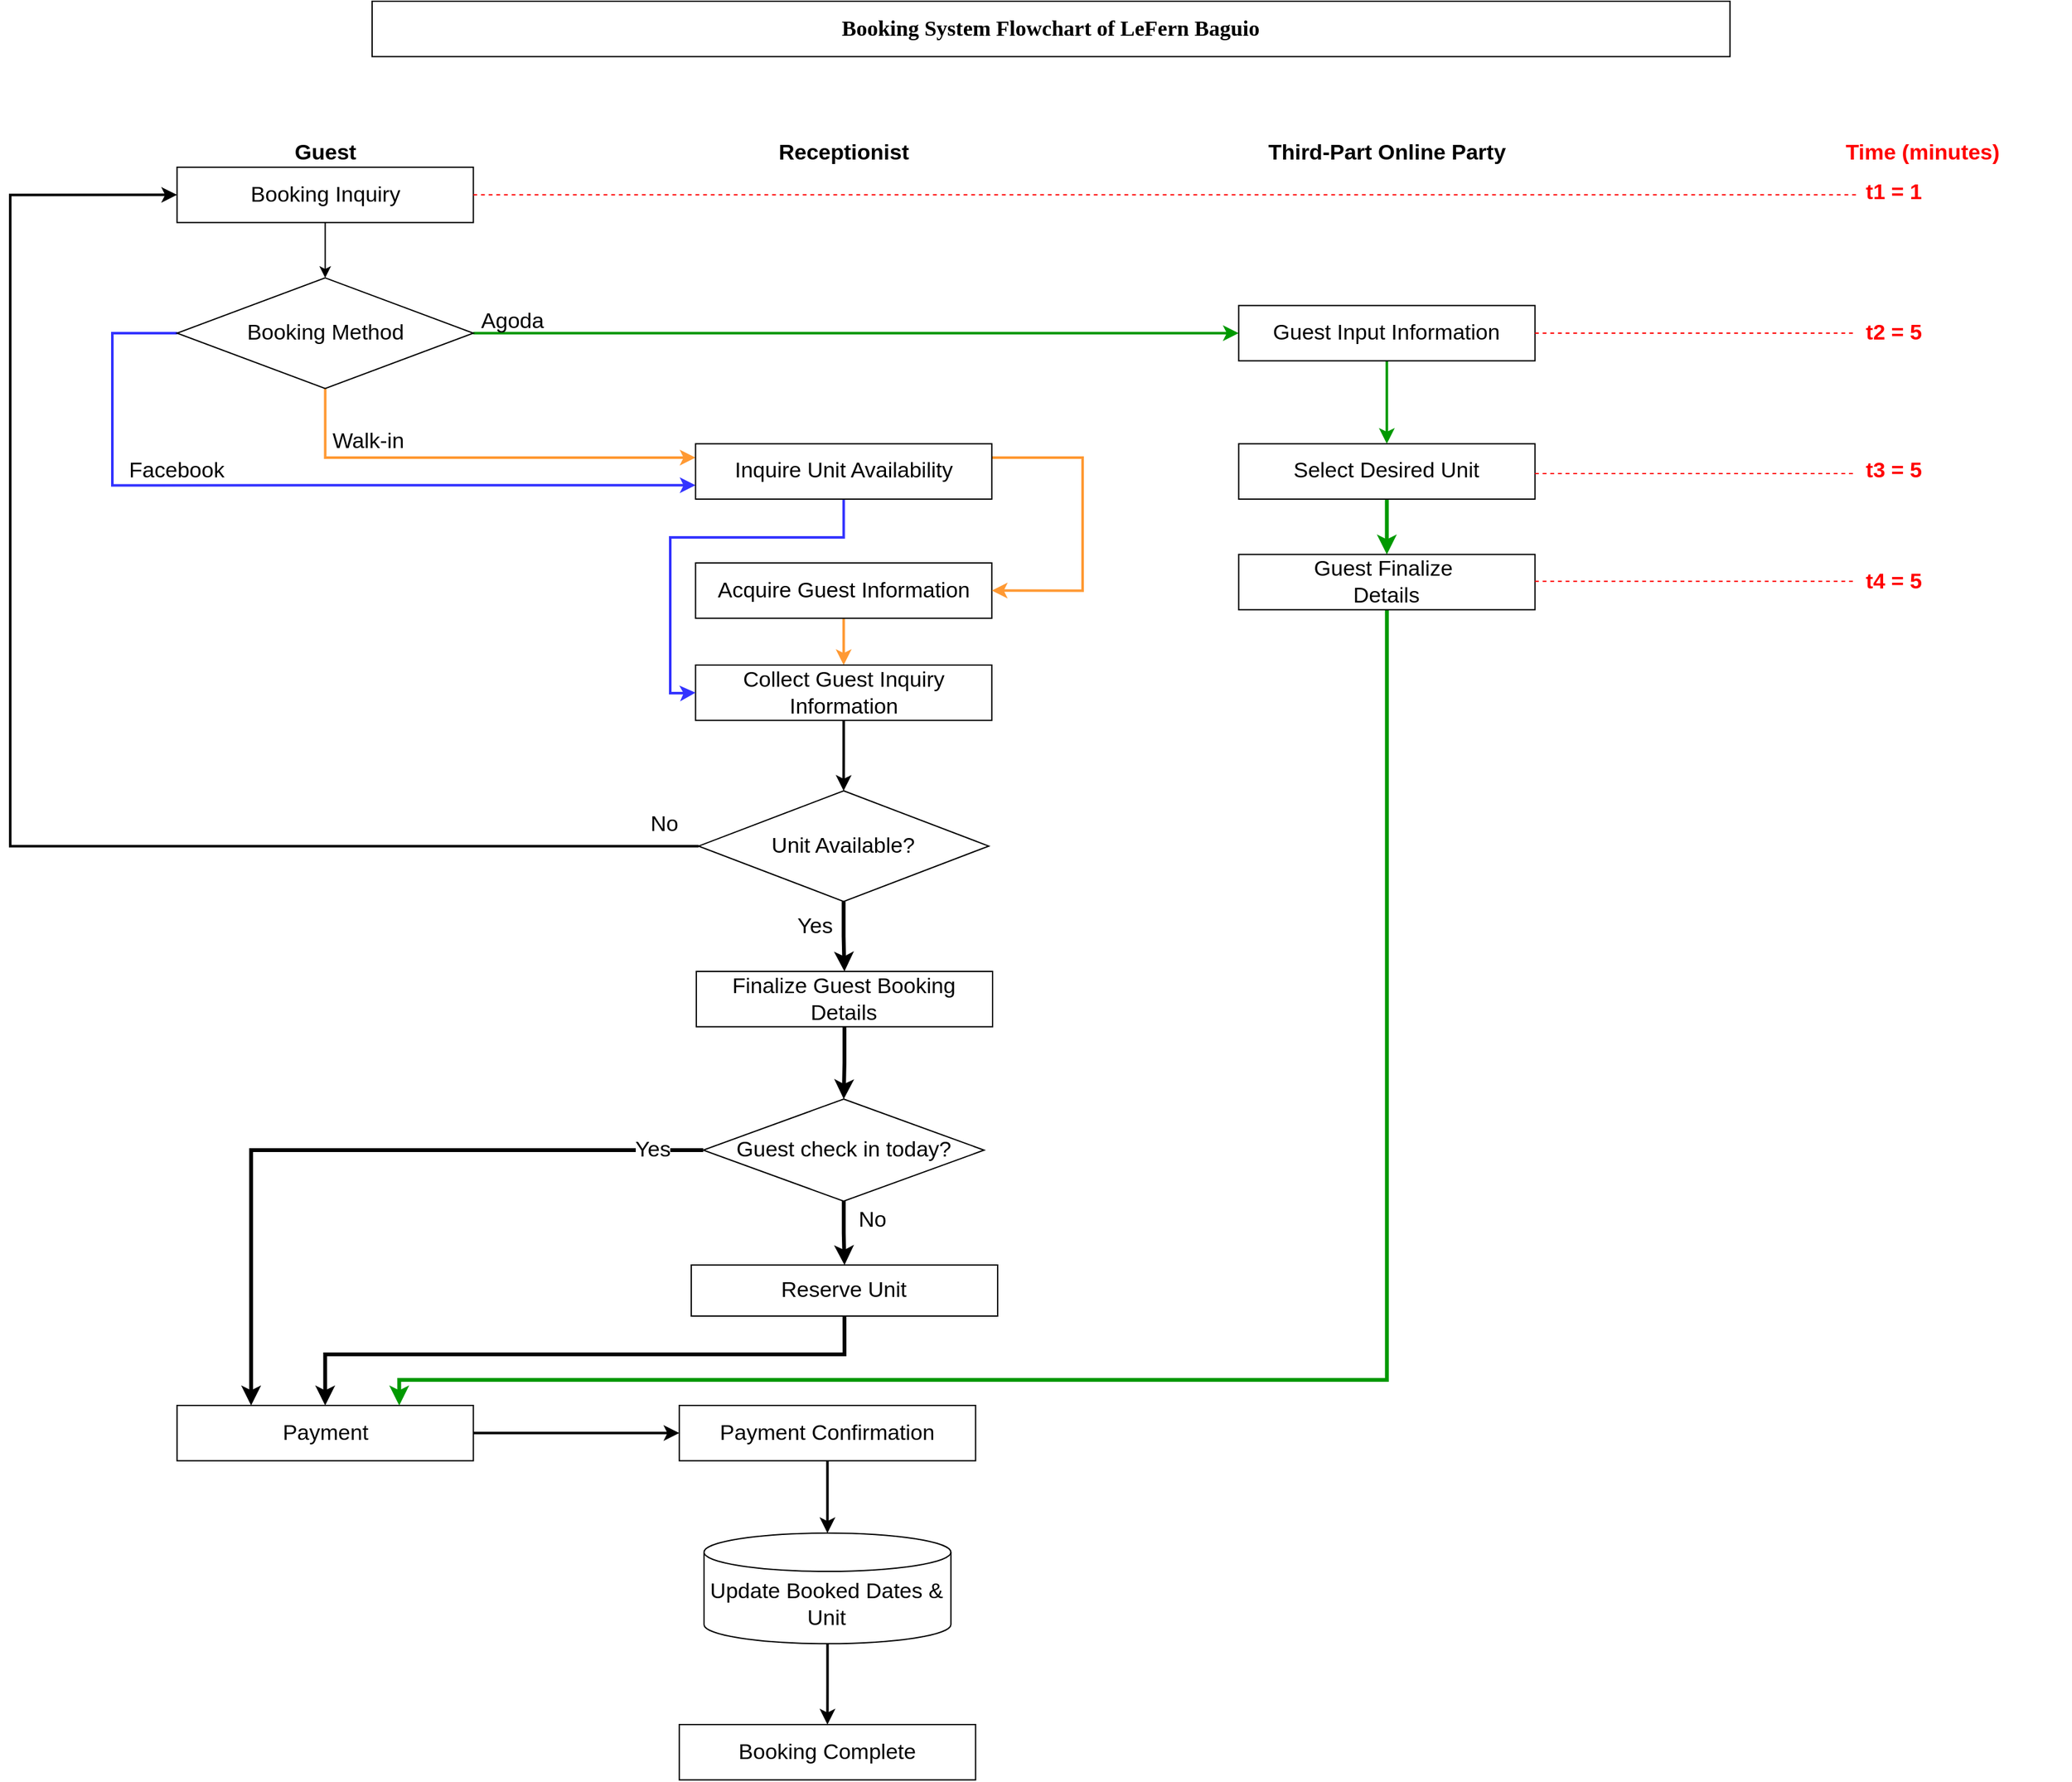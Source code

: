 <mxfile version="28.0.6">
  <diagram name="Page-1" id="Jzcs6xe4tkx_1wj60qTc">
    <mxGraphModel dx="1243" dy="1946" grid="1" gridSize="10" guides="1" tooltips="1" connect="1" arrows="1" fold="1" page="1" pageScale="1" pageWidth="827" pageHeight="1169" math="0" shadow="0">
      <root>
        <mxCell id="0" />
        <mxCell id="1" parent="0" />
        <mxCell id="JCvha5B-mu45JHcWkv43-71" value="" style="edgeStyle=orthogonalEdgeStyle;rounded=0;orthogonalLoop=1;jettySize=auto;html=1;fontSize=17;strokeWidth=2;" parent="1" source="JCvha5B-mu45JHcWkv43-67" target="JCvha5B-mu45JHcWkv43-70" edge="1">
          <mxGeometry relative="1" as="geometry" />
        </mxCell>
        <mxCell id="JCvha5B-mu45JHcWkv43-67" value="Payment" style="whiteSpace=wrap;html=1;fontSize=17;container=0;" parent="1" vertex="1">
          <mxGeometry x="170.695" y="-60" width="232.069" height="43.333" as="geometry" />
        </mxCell>
        <mxCell id="JCvha5B-mu45JHcWkv43-70" value="Payment Confirmation" style="whiteSpace=wrap;html=1;fontSize=17;container=0;" parent="1" vertex="1">
          <mxGeometry x="564.115" y="-60" width="232.069" height="43.333" as="geometry" />
        </mxCell>
        <mxCell id="JCvha5B-mu45JHcWkv43-75" value="" style="edgeStyle=orthogonalEdgeStyle;rounded=0;orthogonalLoop=1;jettySize=auto;html=1;fontSize=17;strokeWidth=2;" parent="1" source="JCvha5B-mu45JHcWkv43-72" target="JCvha5B-mu45JHcWkv43-74" edge="1">
          <mxGeometry relative="1" as="geometry" />
        </mxCell>
        <mxCell id="JCvha5B-mu45JHcWkv43-72" value="Update Booked Dates &amp;amp; Unit" style="shape=cylinder3;whiteSpace=wrap;html=1;boundedLbl=1;backgroundOutline=1;size=15;fontSize=17;container=0;" parent="1" vertex="1">
          <mxGeometry x="583.454" y="39.997" width="193.39" height="86.667" as="geometry" />
        </mxCell>
        <mxCell id="JCvha5B-mu45JHcWkv43-73" value="" style="edgeStyle=none;orthogonalLoop=1;jettySize=auto;html=1;rounded=0;entryX=0.5;entryY=0;entryDx=0;entryDy=0;entryPerimeter=0;exitX=0.5;exitY=1;exitDx=0;exitDy=0;fontSize=17;strokeWidth=2;" parent="1" source="JCvha5B-mu45JHcWkv43-70" target="JCvha5B-mu45JHcWkv43-72" edge="1">
          <mxGeometry width="80" relative="1" as="geometry">
            <mxPoint x="892.879" y="-32.5" as="sourcePoint" />
            <mxPoint x="1047.591" y="-32.5" as="targetPoint" />
            <Array as="points" />
          </mxGeometry>
        </mxCell>
        <mxCell id="JCvha5B-mu45JHcWkv43-74" value="Booking Complete" style="whiteSpace=wrap;html=1;fontSize=17;container=0;" parent="1" vertex="1">
          <mxGeometry x="564.112" y="189.997" width="232.069" height="43.333" as="geometry" />
        </mxCell>
        <mxCell id="JCvha5B-mu45JHcWkv43-3" value="&lt;b style=&quot;font-family: &amp;quot;Times New Roman&amp;quot;; text-wrap-mode: nowrap;&quot;&gt;&lt;font&gt;Booking System Flowchart of LeFern Baguio&lt;/font&gt;&lt;/b&gt;" style="whiteSpace=wrap;html=1;fontSize=17;container=0;" parent="1" vertex="1">
          <mxGeometry x="323.474" y="-1160" width="1063.647" height="43.333" as="geometry" />
        </mxCell>
        <mxCell id="JCvha5B-mu45JHcWkv43-6" value="&lt;b&gt;Guest&lt;/b&gt;" style="whiteSpace=wrap;html=1;strokeColor=none;fillColor=none;fontSize=17;container=0;" parent="1" vertex="1">
          <mxGeometry x="170.695" y="-1051.667" width="232.069" height="21.667" as="geometry" />
        </mxCell>
        <mxCell id="JCvha5B-mu45JHcWkv43-7" value="&lt;b&gt;&lt;font style=&quot;color: light-dark(rgb(255, 0, 0), rgb(237, 237, 237));&quot;&gt;Time (minutes)&lt;/font&gt;&lt;/b&gt;" style="whiteSpace=wrap;html=1;strokeColor=none;fillColor=none;fontSize=17;container=0;" parent="1" vertex="1">
          <mxGeometry x="1421.931" y="-1051.667" width="232.069" height="21.667" as="geometry" />
        </mxCell>
        <mxCell id="JCvha5B-mu45JHcWkv43-8" value="&lt;b&gt;Receptionist&lt;/b&gt;" style="whiteSpace=wrap;html=1;strokeColor=none;fillColor=none;fontSize=17;container=0;" parent="1" vertex="1">
          <mxGeometry x="576.815" y="-1051.667" width="232.069" height="21.667" as="geometry" />
        </mxCell>
        <mxCell id="JCvha5B-mu45JHcWkv43-9" value="&lt;b&gt;Third-Part Online Party&lt;/b&gt;" style="whiteSpace=wrap;html=1;strokeColor=none;fillColor=none;fontSize=17;container=0;" parent="1" vertex="1">
          <mxGeometry x="982.935" y="-1051.667" width="270.747" height="21.667" as="geometry" />
        </mxCell>
        <mxCell id="JCvha5B-mu45JHcWkv43-15" value="" style="edgeStyle=orthogonalEdgeStyle;rounded=0;orthogonalLoop=1;jettySize=auto;html=1;fontSize=17;" parent="1" source="JCvha5B-mu45JHcWkv43-11" target="JCvha5B-mu45JHcWkv43-14" edge="1">
          <mxGeometry relative="1" as="geometry" />
        </mxCell>
        <mxCell id="JCvha5B-mu45JHcWkv43-11" value="Booking Inquiry" style="whiteSpace=wrap;html=1;fontSize=17;container=0;" parent="1" vertex="1">
          <mxGeometry x="170.695" y="-1030" width="232.069" height="43.333" as="geometry" />
        </mxCell>
        <mxCell id="JCvha5B-mu45JHcWkv43-17" value="" style="edgeStyle=orthogonalEdgeStyle;rounded=0;orthogonalLoop=1;jettySize=auto;html=1;fontSize=17;strokeColor=#009900;strokeWidth=2;" parent="1" source="JCvha5B-mu45JHcWkv43-14" target="JCvha5B-mu45JHcWkv43-16" edge="1">
          <mxGeometry relative="1" as="geometry" />
        </mxCell>
        <mxCell id="qPNzb-0w08D9c8R-QPfm-84" style="edgeStyle=orthogonalEdgeStyle;rounded=0;orthogonalLoop=1;jettySize=auto;html=1;entryX=0;entryY=0.75;entryDx=0;entryDy=0;strokeColor=#3333FF;strokeWidth=2;" edge="1" parent="1" source="JCvha5B-mu45JHcWkv43-14" target="JCvha5B-mu45JHcWkv43-33">
          <mxGeometry relative="1" as="geometry">
            <Array as="points">
              <mxPoint x="120" y="-900" />
              <mxPoint x="120" y="-781" />
            </Array>
          </mxGeometry>
        </mxCell>
        <mxCell id="qPNzb-0w08D9c8R-QPfm-85" style="edgeStyle=orthogonalEdgeStyle;rounded=0;orthogonalLoop=1;jettySize=auto;html=1;entryX=0;entryY=0.25;entryDx=0;entryDy=0;strokeColor=light-dark(#FF9933,#EDEDED);strokeWidth=2;" edge="1" parent="1" source="JCvha5B-mu45JHcWkv43-14" target="JCvha5B-mu45JHcWkv43-33">
          <mxGeometry relative="1" as="geometry">
            <Array as="points">
              <mxPoint x="287" y="-803" />
            </Array>
          </mxGeometry>
        </mxCell>
        <mxCell id="JCvha5B-mu45JHcWkv43-14" value="Booking Method" style="rhombus;whiteSpace=wrap;html=1;fontSize=17;container=0;" parent="1" vertex="1">
          <mxGeometry x="170.695" y="-943.333" width="232.069" height="86.667" as="geometry" />
        </mxCell>
        <mxCell id="JCvha5B-mu45JHcWkv43-19" value="" style="edgeStyle=orthogonalEdgeStyle;rounded=0;orthogonalLoop=1;jettySize=auto;html=1;fontSize=17;strokeWidth=2;strokeColor=#009900;" parent="1" source="JCvha5B-mu45JHcWkv43-16" target="JCvha5B-mu45JHcWkv43-18" edge="1">
          <mxGeometry relative="1" as="geometry" />
        </mxCell>
        <mxCell id="JCvha5B-mu45JHcWkv43-16" value="Guest Input Information" style="whiteSpace=wrap;html=1;fontSize=17;container=0;" parent="1" vertex="1">
          <mxGeometry x="1002.274" y="-921.667" width="232.069" height="43.333" as="geometry" />
        </mxCell>
        <mxCell id="JCvha5B-mu45JHcWkv43-21" value="" style="edgeStyle=orthogonalEdgeStyle;rounded=0;orthogonalLoop=1;jettySize=auto;html=1;fontSize=17;strokeWidth=3;strokeColor=#009900;" parent="1" source="JCvha5B-mu45JHcWkv43-18" target="JCvha5B-mu45JHcWkv43-20" edge="1">
          <mxGeometry relative="1" as="geometry" />
        </mxCell>
        <mxCell id="JCvha5B-mu45JHcWkv43-18" value="Select Desired Unit" style="whiteSpace=wrap;html=1;fontSize=17;container=0;" parent="1" vertex="1">
          <mxGeometry x="1002.274" y="-813.333" width="232.069" height="43.333" as="geometry" />
        </mxCell>
        <mxCell id="qPNzb-0w08D9c8R-QPfm-92" style="edgeStyle=orthogonalEdgeStyle;rounded=0;orthogonalLoop=1;jettySize=auto;html=1;entryX=0.75;entryY=0;entryDx=0;entryDy=0;strokeWidth=3;strokeColor=#009900;" edge="1" parent="1" source="JCvha5B-mu45JHcWkv43-20" target="JCvha5B-mu45JHcWkv43-67">
          <mxGeometry relative="1" as="geometry">
            <Array as="points">
              <mxPoint x="1118" y="-80" />
              <mxPoint x="345" y="-80" />
            </Array>
          </mxGeometry>
        </mxCell>
        <mxCell id="JCvha5B-mu45JHcWkv43-20" value="Guest Finalize&amp;nbsp;&lt;div&gt;Details&lt;/div&gt;" style="whiteSpace=wrap;html=1;fontSize=17;container=0;" parent="1" vertex="1">
          <mxGeometry x="1002.274" y="-726.667" width="232.069" height="43.333" as="geometry" />
        </mxCell>
        <mxCell id="JCvha5B-mu45JHcWkv43-27" value="Agoda" style="text;html=1;align=center;verticalAlign=middle;resizable=0;points=[];autosize=1;strokeColor=none;fillColor=none;fontSize=17;container=0;" parent="1" vertex="1">
          <mxGeometry x="397.764" y="-923.833" width="70" height="30" as="geometry" />
        </mxCell>
        <mxCell id="JCvha5B-mu45JHcWkv43-28" value="Walk-in" style="text;html=1;align=center;verticalAlign=middle;resizable=0;points=[];autosize=1;strokeColor=none;fillColor=none;fontSize=17;container=0;" parent="1" vertex="1">
          <mxGeometry x="279.999" y="-829.997" width="80" height="30" as="geometry" />
        </mxCell>
        <mxCell id="JCvha5B-mu45JHcWkv43-35" value="Facebook" style="text;html=1;align=center;verticalAlign=middle;resizable=0;points=[];autosize=1;strokeColor=none;fillColor=none;fontSize=17;container=0;" parent="1" vertex="1">
          <mxGeometry x="119.998" y="-806.67" width="100" height="30" as="geometry" />
        </mxCell>
        <mxCell id="JCvha5B-mu45JHcWkv43-42" value="" style="edgeStyle=orthogonalEdgeStyle;rounded=0;orthogonalLoop=1;jettySize=auto;html=1;fontSize=17;strokeWidth=2;strokeColor=#FF9933;" parent="1" source="JCvha5B-mu45JHcWkv43-36" target="JCvha5B-mu45JHcWkv43-41" edge="1">
          <mxGeometry relative="1" as="geometry" />
        </mxCell>
        <mxCell id="JCvha5B-mu45JHcWkv43-36" value="Acquire Guest Information" style="whiteSpace=wrap;html=1;fontSize=17;container=0;" parent="1" vertex="1">
          <mxGeometry x="576.815" y="-720" width="232.069" height="43.333" as="geometry" />
        </mxCell>
        <mxCell id="JCvha5B-mu45JHcWkv43-56" value="" style="edgeStyle=orthogonalEdgeStyle;rounded=0;orthogonalLoop=1;jettySize=auto;html=1;fontSize=17;strokeWidth=2;" parent="1" source="JCvha5B-mu45JHcWkv43-41" target="JCvha5B-mu45JHcWkv43-55" edge="1">
          <mxGeometry relative="1" as="geometry" />
        </mxCell>
        <mxCell id="JCvha5B-mu45JHcWkv43-41" value="Collect Guest Inquiry Information" style="whiteSpace=wrap;html=1;fontSize=17;container=0;" parent="1" vertex="1">
          <mxGeometry x="576.815" y="-640.003" width="232.069" height="43.333" as="geometry" />
        </mxCell>
        <mxCell id="qPNzb-0w08D9c8R-QPfm-86" style="edgeStyle=orthogonalEdgeStyle;rounded=0;orthogonalLoop=1;jettySize=auto;html=1;entryX=0;entryY=0.5;entryDx=0;entryDy=0;strokeWidth=2;strokeColor=#3333FF;" edge="1" parent="1" source="JCvha5B-mu45JHcWkv43-33" target="JCvha5B-mu45JHcWkv43-41">
          <mxGeometry relative="1" as="geometry">
            <Array as="points">
              <mxPoint x="693" y="-740" />
              <mxPoint x="557" y="-740" />
              <mxPoint x="557" y="-618" />
              <mxPoint x="570" y="-618" />
            </Array>
          </mxGeometry>
        </mxCell>
        <mxCell id="qPNzb-0w08D9c8R-QPfm-87" style="edgeStyle=orthogonalEdgeStyle;rounded=0;orthogonalLoop=1;jettySize=auto;html=1;exitX=1;exitY=0.25;exitDx=0;exitDy=0;entryX=1;entryY=0.5;entryDx=0;entryDy=0;strokeColor=light-dark(#FF9933,#EDEDED);strokeWidth=2;" edge="1" parent="1" source="JCvha5B-mu45JHcWkv43-33" target="JCvha5B-mu45JHcWkv43-36">
          <mxGeometry relative="1" as="geometry">
            <Array as="points">
              <mxPoint x="880" y="-802" />
              <mxPoint x="880" y="-698" />
            </Array>
          </mxGeometry>
        </mxCell>
        <mxCell id="JCvha5B-mu45JHcWkv43-33" value="Inquire Unit Availability" style="whiteSpace=wrap;html=1;fontSize=17;container=0;" parent="1" vertex="1">
          <mxGeometry x="576.815" y="-813.337" width="232.069" height="43.333" as="geometry" />
        </mxCell>
        <mxCell id="JCvha5B-mu45JHcWkv43-64" value="" style="edgeStyle=orthogonalEdgeStyle;rounded=0;orthogonalLoop=1;jettySize=auto;html=1;fontSize=17;strokeWidth=3;" parent="1" source="JCvha5B-mu45JHcWkv43-55" target="JCvha5B-mu45JHcWkv43-63" edge="1">
          <mxGeometry relative="1" as="geometry" />
        </mxCell>
        <mxCell id="qPNzb-0w08D9c8R-QPfm-94" style="edgeStyle=orthogonalEdgeStyle;rounded=0;orthogonalLoop=1;jettySize=auto;html=1;entryX=0;entryY=0.5;entryDx=0;entryDy=0;strokeWidth=2;" edge="1" parent="1" source="JCvha5B-mu45JHcWkv43-55" target="JCvha5B-mu45JHcWkv43-11">
          <mxGeometry relative="1" as="geometry">
            <Array as="points">
              <mxPoint x="40" y="-499" />
              <mxPoint x="40" y="-1008" />
            </Array>
          </mxGeometry>
        </mxCell>
        <mxCell id="JCvha5B-mu45JHcWkv43-55" value="Unit Available?" style="rhombus;whiteSpace=wrap;html=1;fontSize=17;container=0;" parent="1" vertex="1">
          <mxGeometry x="579.233" y="-541.497" width="227.234" height="86.667" as="geometry" />
        </mxCell>
        <mxCell id="qPNzb-0w08D9c8R-QPfm-3" value="" style="edgeStyle=orthogonalEdgeStyle;rounded=0;orthogonalLoop=1;jettySize=auto;html=1;fontSize=17;strokeWidth=3;" edge="1" parent="1" source="JCvha5B-mu45JHcWkv43-63" target="qPNzb-0w08D9c8R-QPfm-2">
          <mxGeometry relative="1" as="geometry" />
        </mxCell>
        <mxCell id="JCvha5B-mu45JHcWkv43-63" value="Finalize Guest Booking Details" style="whiteSpace=wrap;html=1;fontSize=17;container=0;" parent="1" vertex="1">
          <mxGeometry x="577.415" y="-399.997" width="232.069" height="43.333" as="geometry" />
        </mxCell>
        <mxCell id="JCvha5B-mu45JHcWkv43-65" value="Yes" style="text;html=1;align=center;verticalAlign=middle;resizable=0;points=[];autosize=1;strokeColor=none;fillColor=none;fontSize=17;container=0;" parent="1" vertex="1">
          <mxGeometry x="645.003" y="-450" width="50" height="30" as="geometry" />
        </mxCell>
        <mxCell id="xt7HUY4mWSCbLze2-TeH-1" value="" style="endArrow=none;dashed=1;html=1;rounded=0;strokeColor=#FF0000;fontSize=17;" parent="1" edge="1">
          <mxGeometry width="50" height="50" relative="1" as="geometry">
            <mxPoint x="402.764" y="-1008.333" as="sourcePoint" />
            <mxPoint x="1485.75" y="-1008.333" as="targetPoint" />
          </mxGeometry>
        </mxCell>
        <mxCell id="xt7HUY4mWSCbLze2-TeH-2" value="t1 = 1" style="text;html=1;align=center;verticalAlign=middle;resizable=0;points=[];autosize=1;strokeColor=none;fillColor=none;fontColor=#FF0000;fontSize=17;container=0;fontStyle=1" parent="1" vertex="1">
          <mxGeometry x="1479.618" y="-1024.583" width="70" height="30" as="geometry" />
        </mxCell>
        <mxCell id="qPNzb-0w08D9c8R-QPfm-4" style="edgeStyle=orthogonalEdgeStyle;rounded=0;orthogonalLoop=1;jettySize=auto;html=1;entryX=0.25;entryY=0;entryDx=0;entryDy=0;fontSize=17;strokeWidth=3;" edge="1" parent="1" source="qPNzb-0w08D9c8R-QPfm-2" target="JCvha5B-mu45JHcWkv43-67">
          <mxGeometry relative="1" as="geometry" />
        </mxCell>
        <mxCell id="qPNzb-0w08D9c8R-QPfm-5" value="Yes" style="edgeLabel;html=1;align=center;verticalAlign=middle;resizable=0;points=[];fontSize=17;" vertex="1" connectable="0" parent="qPNzb-0w08D9c8R-QPfm-4">
          <mxGeometry x="-0.587" y="1" relative="1" as="geometry">
            <mxPoint x="74" y="-1" as="offset" />
          </mxGeometry>
        </mxCell>
        <mxCell id="qPNzb-0w08D9c8R-QPfm-7" value="" style="edgeStyle=orthogonalEdgeStyle;rounded=0;orthogonalLoop=1;jettySize=auto;html=1;fontSize=17;strokeWidth=3;" edge="1" parent="1" source="qPNzb-0w08D9c8R-QPfm-2" target="qPNzb-0w08D9c8R-QPfm-6">
          <mxGeometry relative="1" as="geometry" />
        </mxCell>
        <mxCell id="qPNzb-0w08D9c8R-QPfm-2" value="Guest check in today?" style="rhombus;whiteSpace=wrap;html=1;fontSize=17;" vertex="1" parent="1">
          <mxGeometry x="582.85" y="-300.0" width="220" height="80" as="geometry" />
        </mxCell>
        <mxCell id="qPNzb-0w08D9c8R-QPfm-9" style="edgeStyle=orthogonalEdgeStyle;rounded=0;orthogonalLoop=1;jettySize=auto;html=1;entryX=0.5;entryY=0;entryDx=0;entryDy=0;exitX=0.5;exitY=1;exitDx=0;exitDy=0;fontSize=17;strokeWidth=3;" edge="1" parent="1" source="qPNzb-0w08D9c8R-QPfm-6" target="JCvha5B-mu45JHcWkv43-67">
          <mxGeometry relative="1" as="geometry">
            <Array as="points">
              <mxPoint x="694" y="-100" />
              <mxPoint x="287" y="-100" />
            </Array>
          </mxGeometry>
        </mxCell>
        <mxCell id="qPNzb-0w08D9c8R-QPfm-6" value="Reserve Unit" style="whiteSpace=wrap;html=1;fontSize=17;" vertex="1" parent="1">
          <mxGeometry x="573.45" y="-170" width="240" height="40" as="geometry" />
        </mxCell>
        <mxCell id="qPNzb-0w08D9c8R-QPfm-8" value="No" style="text;html=1;align=center;verticalAlign=middle;resizable=0;points=[];autosize=1;strokeColor=none;fillColor=none;fontSize=17;" vertex="1" parent="1">
          <mxGeometry x="690" y="-220" width="50" height="30" as="geometry" />
        </mxCell>
        <mxCell id="qPNzb-0w08D9c8R-QPfm-11" value="" style="endArrow=none;dashed=1;html=1;rounded=0;exitX=1;exitY=0.5;exitDx=0;exitDy=0;fontColor=#FF0000;strokeColor=light-dark(#ff0000, #ededed);" edge="1" parent="1" source="JCvha5B-mu45JHcWkv43-16">
          <mxGeometry width="50" height="50" relative="1" as="geometry">
            <mxPoint x="1234" y="-900" as="sourcePoint" />
            <mxPoint x="1484" y="-900" as="targetPoint" />
          </mxGeometry>
        </mxCell>
        <mxCell id="qPNzb-0w08D9c8R-QPfm-81" value="&lt;b&gt;t2 = 5&lt;/b&gt;" style="text;html=1;align=center;verticalAlign=middle;resizable=0;points=[];autosize=1;strokeColor=none;fillColor=none;fontColor=#FF0000;fontSize=17;container=0;" vertex="1" parent="1">
          <mxGeometry x="1479.62" y="-915" width="70" height="30" as="geometry" />
        </mxCell>
        <mxCell id="qPNzb-0w08D9c8R-QPfm-82" value="" style="endArrow=none;dashed=1;html=1;rounded=0;exitX=1;exitY=0.5;exitDx=0;exitDy=0;fontColor=#FF0000;strokeColor=light-dark(#ff0000, #ededed);" edge="1" parent="1">
          <mxGeometry width="50" height="50" relative="1" as="geometry">
            <mxPoint x="1234.34" y="-790" as="sourcePoint" />
            <mxPoint x="1484.34" y="-790" as="targetPoint" />
          </mxGeometry>
        </mxCell>
        <mxCell id="qPNzb-0w08D9c8R-QPfm-83" value="&lt;b&gt;t3 = 5&lt;/b&gt;" style="text;html=1;align=center;verticalAlign=middle;resizable=0;points=[];autosize=1;strokeColor=none;fillColor=none;fontColor=#FF0000;fontSize=17;container=0;" vertex="1" parent="1">
          <mxGeometry x="1479.62" y="-806.67" width="70" height="30" as="geometry" />
        </mxCell>
        <mxCell id="JCvha5B-mu45JHcWkv43-62" value="No" style="text;html=1;align=center;verticalAlign=middle;resizable=0;points=[];autosize=1;strokeColor=none;fillColor=none;fontSize=17;container=0;" parent="1" vertex="1">
          <mxGeometry x="526.819" y="-530.003" width="50" height="30" as="geometry" />
        </mxCell>
        <mxCell id="qPNzb-0w08D9c8R-QPfm-95" value="" style="endArrow=none;dashed=1;html=1;rounded=0;exitX=1;exitY=0.5;exitDx=0;exitDy=0;fontColor=#FF0000;strokeColor=light-dark(#ff0000, #ededed);" edge="1" parent="1">
          <mxGeometry width="50" height="50" relative="1" as="geometry">
            <mxPoint x="1234.34" y="-705.67" as="sourcePoint" />
            <mxPoint x="1484.34" y="-705.67" as="targetPoint" />
          </mxGeometry>
        </mxCell>
        <mxCell id="qPNzb-0w08D9c8R-QPfm-96" value="&lt;b&gt;t4 = 5&lt;/b&gt;" style="text;html=1;align=center;verticalAlign=middle;resizable=0;points=[];autosize=1;strokeColor=none;fillColor=none;fontColor=#FF0000;fontSize=17;container=0;" vertex="1" parent="1">
          <mxGeometry x="1479.62" y="-720" width="70" height="30" as="geometry" />
        </mxCell>
      </root>
    </mxGraphModel>
  </diagram>
</mxfile>
